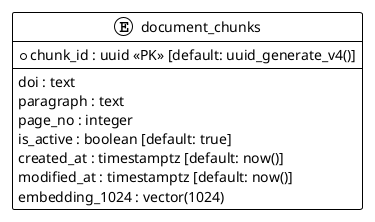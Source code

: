 @startuml
!theme plain

entity "document_chunks" as document_chunks {
    * chunk_id : uuid <<PK>> [default: uuid_generate_v4()]
    --
    doi : text
    paragraph : text
    page_no : integer
    is_active : boolean [default: true]
    created_at : timestamptz [default: now()]
    modified_at : timestamptz [default: now()]
    embedding_1024 : vector(1024)
}

@enduml
